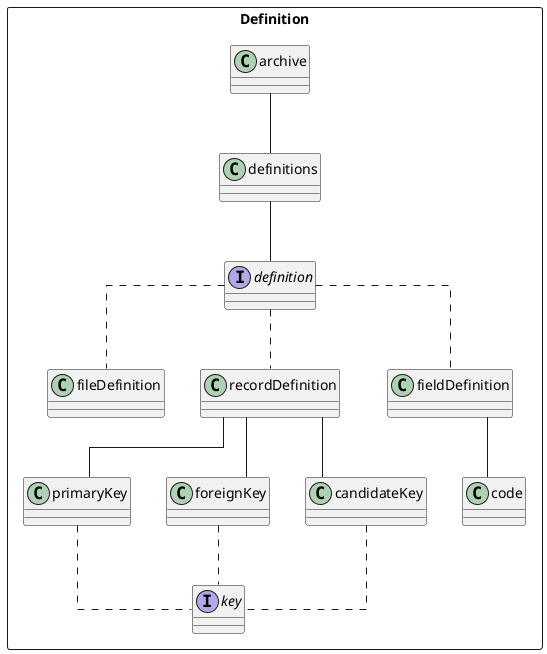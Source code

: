 @startuml
skinparam linetype polyline
skinparam linetype ortho

package "Definition" <<Rectangle>> {
archive -- definitions

interface definition
interface key

definitions -- definition
definition .. fileDefinition
definition .. recordDefinition
definition .. fieldDefinition

recordDefinition -- primaryKey
recordDefinition -- foreignKey
recordDefinition -- candidateKey
primaryKey .. key
foreignKey ..key
candidateKey ..  key

fieldDefinition -- code
}

@enduml